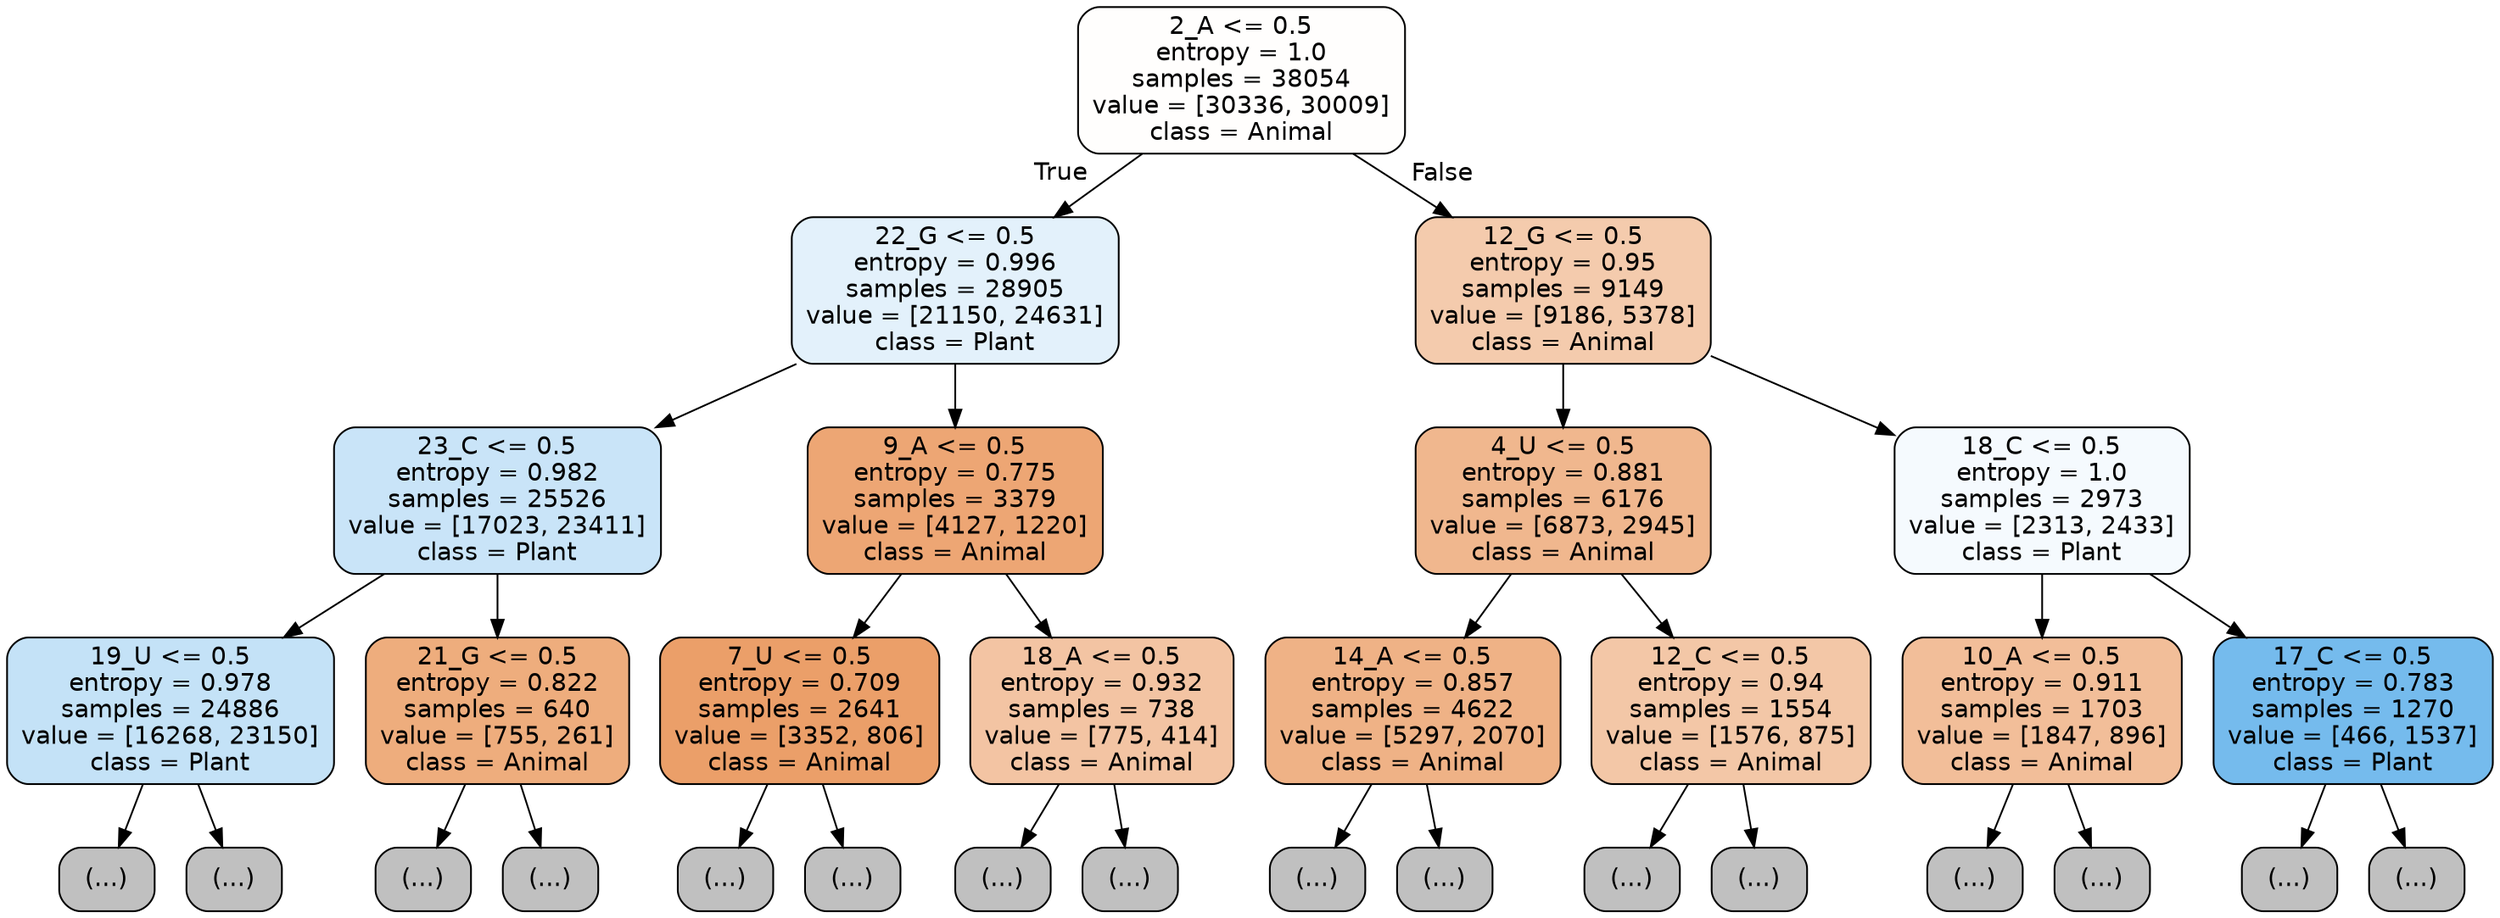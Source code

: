 digraph Tree {
node [shape=box, style="filled, rounded", color="black", fontname="helvetica"] ;
edge [fontname="helvetica"] ;
0 [label="2_A <= 0.5\nentropy = 1.0\nsamples = 38054\nvalue = [30336, 30009]\nclass = Animal", fillcolor="#fffefd"] ;
1 [label="22_G <= 0.5\nentropy = 0.996\nsamples = 28905\nvalue = [21150, 24631]\nclass = Plant", fillcolor="#e3f1fb"] ;
0 -> 1 [labeldistance=2.5, labelangle=45, headlabel="True"] ;
2 [label="23_C <= 0.5\nentropy = 0.982\nsamples = 25526\nvalue = [17023, 23411]\nclass = Plant", fillcolor="#c9e4f8"] ;
1 -> 2 ;
3 [label="19_U <= 0.5\nentropy = 0.978\nsamples = 24886\nvalue = [16268, 23150]\nclass = Plant", fillcolor="#c4e2f7"] ;
2 -> 3 ;
4 [label="(...)", fillcolor="#C0C0C0"] ;
3 -> 4 ;
7987 [label="(...)", fillcolor="#C0C0C0"] ;
3 -> 7987 ;
10796 [label="21_G <= 0.5\nentropy = 0.822\nsamples = 640\nvalue = [755, 261]\nclass = Animal", fillcolor="#eead7d"] ;
2 -> 10796 ;
10797 [label="(...)", fillcolor="#C0C0C0"] ;
10796 -> 10797 ;
11048 [label="(...)", fillcolor="#C0C0C0"] ;
10796 -> 11048 ;
11153 [label="9_A <= 0.5\nentropy = 0.775\nsamples = 3379\nvalue = [4127, 1220]\nclass = Animal", fillcolor="#eda674"] ;
1 -> 11153 ;
11154 [label="7_U <= 0.5\nentropy = 0.709\nsamples = 2641\nvalue = [3352, 806]\nclass = Animal", fillcolor="#eb9f69"] ;
11153 -> 11154 ;
11155 [label="(...)", fillcolor="#C0C0C0"] ;
11154 -> 11155 ;
11952 [label="(...)", fillcolor="#C0C0C0"] ;
11154 -> 11952 ;
12203 [label="18_A <= 0.5\nentropy = 0.932\nsamples = 738\nvalue = [775, 414]\nclass = Animal", fillcolor="#f3c4a3"] ;
11153 -> 12203 ;
12204 [label="(...)", fillcolor="#C0C0C0"] ;
12203 -> 12204 ;
12497 [label="(...)", fillcolor="#C0C0C0"] ;
12203 -> 12497 ;
12568 [label="12_G <= 0.5\nentropy = 0.95\nsamples = 9149\nvalue = [9186, 5378]\nclass = Animal", fillcolor="#f4cbad"] ;
0 -> 12568 [labeldistance=2.5, labelangle=-45, headlabel="False"] ;
12569 [label="4_U <= 0.5\nentropy = 0.881\nsamples = 6176\nvalue = [6873, 2945]\nclass = Animal", fillcolor="#f0b78e"] ;
12568 -> 12569 ;
12570 [label="14_A <= 0.5\nentropy = 0.857\nsamples = 4622\nvalue = [5297, 2070]\nclass = Animal", fillcolor="#efb286"] ;
12569 -> 12570 ;
12571 [label="(...)", fillcolor="#C0C0C0"] ;
12570 -> 12571 ;
14152 [label="(...)", fillcolor="#C0C0C0"] ;
12570 -> 14152 ;
14747 [label="12_C <= 0.5\nentropy = 0.94\nsamples = 1554\nvalue = [1576, 875]\nclass = Animal", fillcolor="#f3c7a7"] ;
12569 -> 14747 ;
14748 [label="(...)", fillcolor="#C0C0C0"] ;
14747 -> 14748 ;
15321 [label="(...)", fillcolor="#C0C0C0"] ;
14747 -> 15321 ;
15502 [label="18_C <= 0.5\nentropy = 1.0\nsamples = 2973\nvalue = [2313, 2433]\nclass = Plant", fillcolor="#f5fafe"] ;
12568 -> 15502 ;
15503 [label="10_A <= 0.5\nentropy = 0.911\nsamples = 1703\nvalue = [1847, 896]\nclass = Animal", fillcolor="#f2be99"] ;
15502 -> 15503 ;
15504 [label="(...)", fillcolor="#C0C0C0"] ;
15503 -> 15504 ;
16163 [label="(...)", fillcolor="#C0C0C0"] ;
15503 -> 16163 ;
16370 [label="17_C <= 0.5\nentropy = 0.783\nsamples = 1270\nvalue = [466, 1537]\nclass = Plant", fillcolor="#75bbed"] ;
15502 -> 16370 ;
16371 [label="(...)", fillcolor="#C0C0C0"] ;
16370 -> 16371 ;
16552 [label="(...)", fillcolor="#C0C0C0"] ;
16370 -> 16552 ;
}